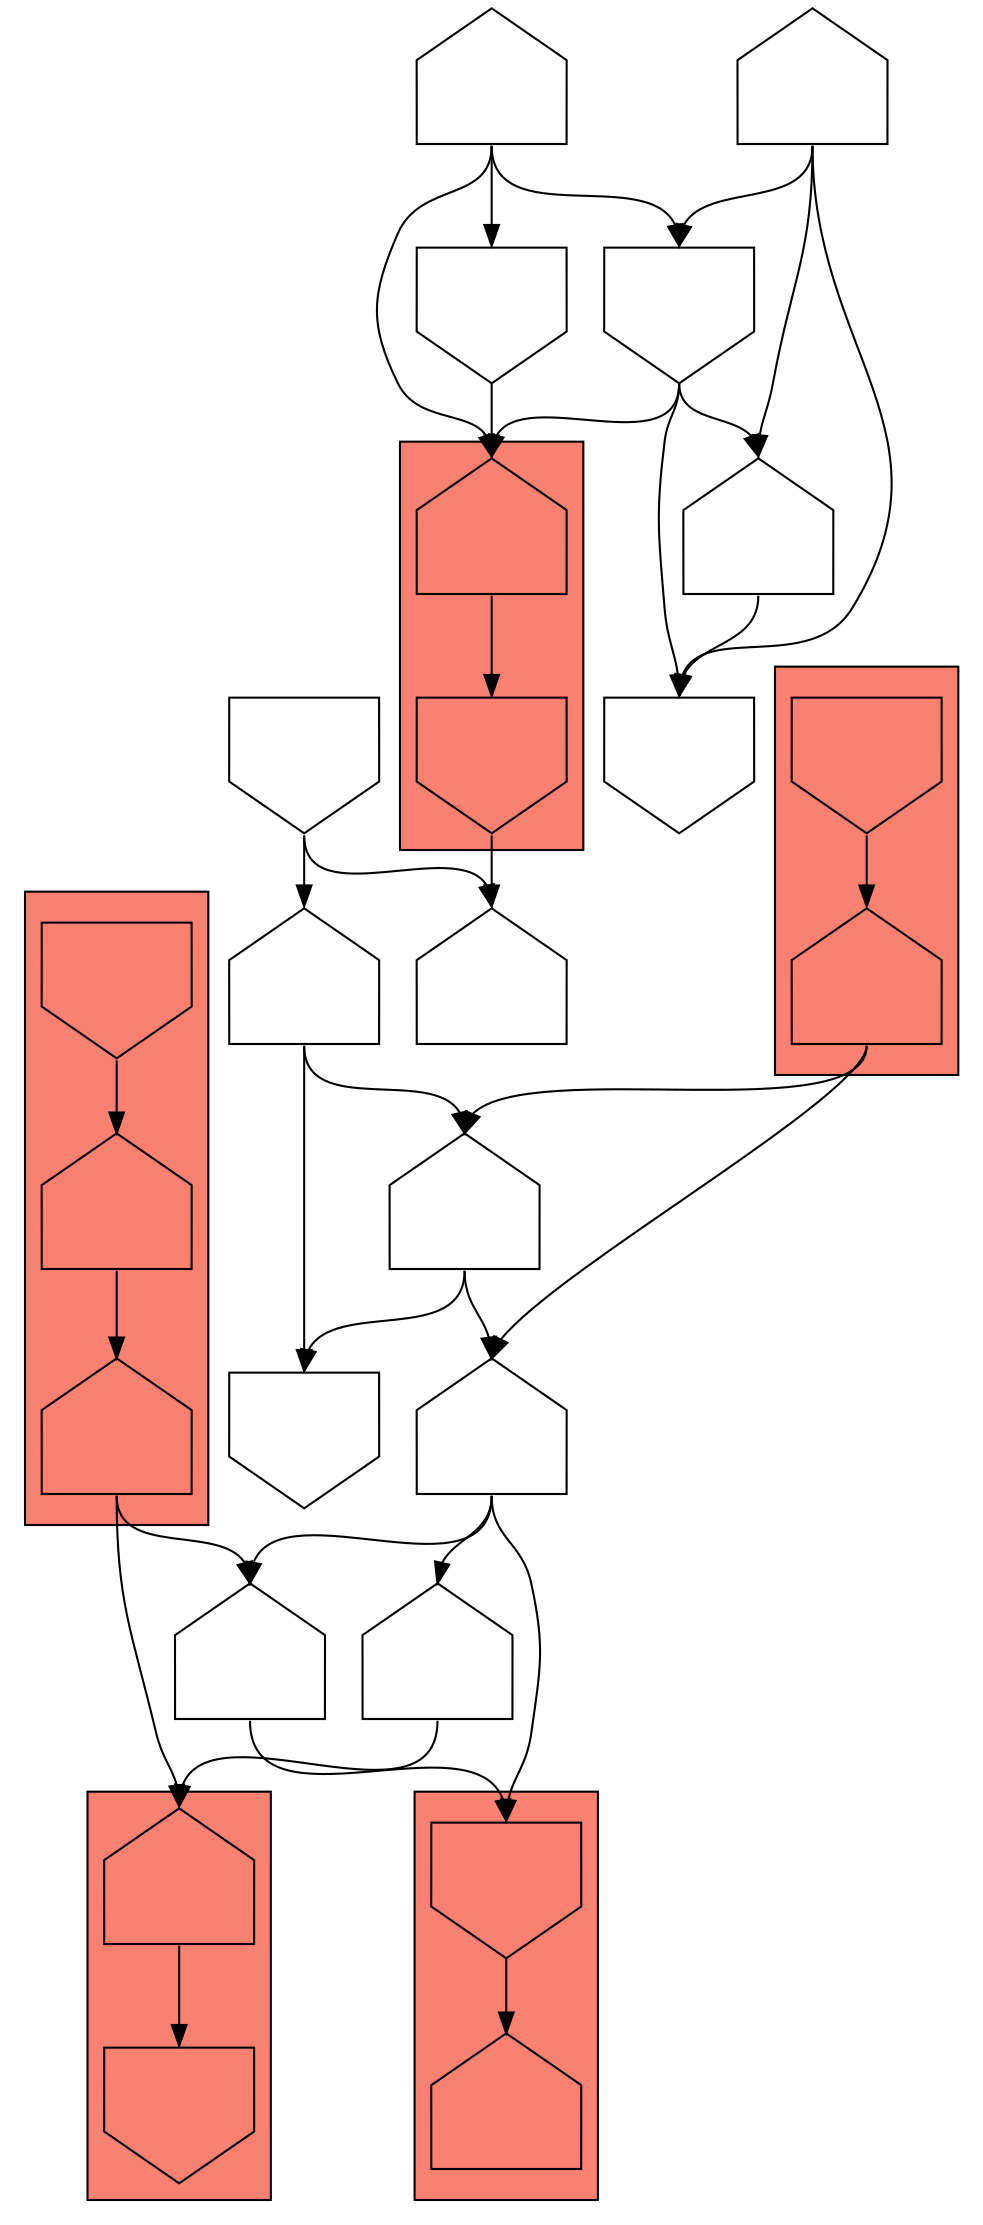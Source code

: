 digraph asm {
	edge [headport=n,tailport=s];
subgraph cluster_C19071_650 {
	19071 [label="",height=1,width=1,shape=invhouse];
	650 [label="",height=1,width=1,shape=house];
	style=filled;
	fillcolor=salmon;
}
subgraph cluster_C10386_18712 {
	10386 [label="",height=1,width=1,shape=house];
	18712 [label="",height=1,width=1,shape=invhouse];
	style=filled;
	fillcolor=salmon;
}
subgraph cluster_C19315_21263_10540 {
	19315 [label="",height=1,width=1,shape=invhouse];
	21263 [label="",height=1,width=1,shape=house];
	10540 [label="",height=1,width=1,shape=house];
	style=filled;
	fillcolor=salmon;
}
subgraph cluster_C2731_140 {
	2731 [label="",height=1,width=1,shape=house];
	140 [label="",height=1,width=1,shape=invhouse];
	style=filled;
	fillcolor=salmon;
}
subgraph cluster_C4616_19407 {
	4616 [label="",height=1,width=1,shape=invhouse];
	19407 [label="",height=1,width=1,shape=house];
	style=filled;
	fillcolor=salmon;
}
	6670 [label="",height=1,width=1,shape=house];
	9435 [label="",height=1,width=1,shape=house];
	18992 [label="",height=1,width=1,shape=house];
	12117 [label="",height=1,width=1,shape=house];
	6852 [label="",height=1,width=1,shape=invhouse];
	169 [label="",height=1,width=1,shape=house];
	1959 [label="",height=1,width=1,shape=invhouse];
	13636 [label="",height=1,width=1,shape=house];
	10258 [label="",height=1,width=1,shape=house];
	17017 [label="",height=1,width=1,shape=invhouse];
	17520 [label="",height=1,width=1,shape=invhouse];
	4239 [label="",height=1,width=1,shape=invhouse];
	17004 [label="",height=1,width=1,shape=house];
	19236 [label="",height=1,width=1,shape=house];
	19071 -> 650
	6670 -> 9435
	6670 -> 18992
	6670 -> 19071
	9435 -> 10386
	10386 -> 18712
	10540 -> 10386
	10540 -> 18992
	18992 -> 19071
	21263 -> 10540
	19315 -> 21263
	12117 -> 6670
	12117 -> 6852
	169 -> 6852
	169 -> 12117
	1959 -> 169
	1959 -> 13636
	140 -> 13636
	2731 -> 140
	10258 -> 2731
	10258 -> 17017
	10258 -> 17520
	17017 -> 2731
	17520 -> 2731
	17520 -> 4239
	17520 -> 17004
	17004 -> 4239
	19236 -> 4239
	19236 -> 17004
	19236 -> 17520
	19407 -> 6670
	19407 -> 12117
	4616 -> 19407
}